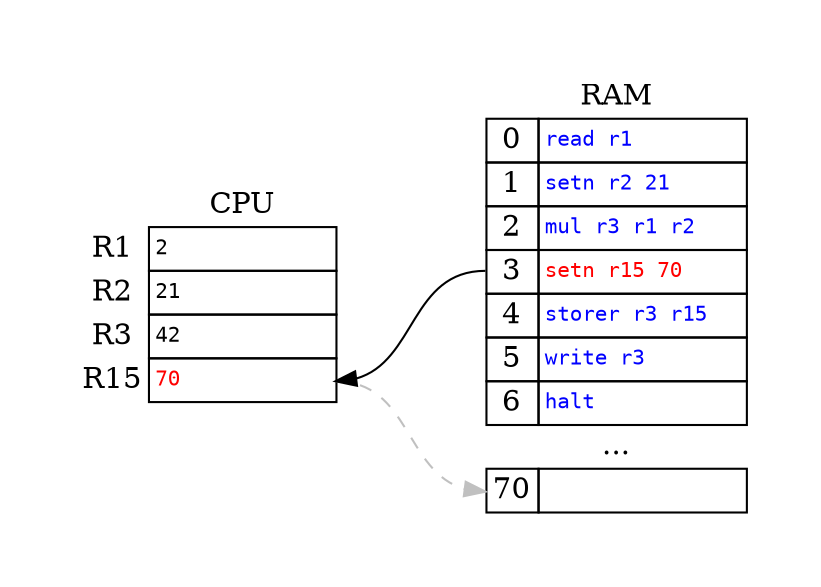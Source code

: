 digraph {
    graph [pad="0.5", nodesep="0.5", ranksep="1"];
    node [shape=plain]
    rankdir=LR;

    CPU_t [label=<
    <table border="0" cellborder="1" cellspacing="0">
        <tr>
            <td color="none"></td>
            <td color="none">CPU</td>
        </tr>
        <tr>
            <td color="none">R1</td>
            <td port="r1" align="left" width="90%"><font point-size="10" face="monospace">2</font></td>
        </tr>
        <tr>
            <td color="none">R2</td>
            <td port="r2" align="left"><font point-size="10" face="monospace">21</font></td>
        </tr>
        <tr>
            <td color="none">R3</td>
            <td port="r3" align="left"><font point-size="10" face="monospace">42</font></td>
        </tr>
        <tr>
            <td color="none">R15</td>
            <td port="r15" align="left"><font point-size="10" face="monospace" color="red"><font point-size="10" face="monospace">70</font></font></td>
        </tr>
    </table>>]

    RAM_t [label=<
    <table align="right" border="0" cellborder="1" cellspacing="0">
        <tr>
            <td color="none" colspan="2">RAM</td>
        </tr>
        <tr>
            <td port="r0" width="20%">0</td>
            <td align="left" width="100%"><font point-size="10" face="monospace" color="blue">read r1</font></td>
        </tr>
        <tr>
            <td port="r1" width="20%">1</td>
            <td align="left" width="100%"><font point-size="10" face="monospace" color="blue">setn r2 21</font></td>
        </tr>
        <tr>
            <td port="r2">2</td>
            <td align="left"><font point-size="10" face="monospace" color="blue">mul r3 r1 r2</font></td>
        </tr>
        <tr>
            <td port="r3">3</td>
            <td align="left"><font point-size="10" face="monospace" color="red">setn r15 70</font></td>
        </tr>
        <tr>
            <td port="r4">4</td>
            <td align="left"><font point-size="10" face="monospace" color="blue">storer r3 r15</font></td>
        </tr>
        <tr>
            <td>5</td>
            <td align="left"><font point-size="10" face="monospace" color="blue">write r3</font></td>
        </tr>
        <tr>
            <td>6</td>
            <td align="left"><font point-size="10" face="monospace" color="blue">halt</font></td>
        </tr>
        <tr>
            <td color="none" colspan="2">...</td>
        </tr>
        <tr>
            <td port="r70">70</td>
            <td align="left"></td>
        </tr>
    </table>>]

    RAM_t:r3 -> CPU_t:r15
    CPU_t:r15 -> RAM_t:r70 [style=dashed, color=grey]
}